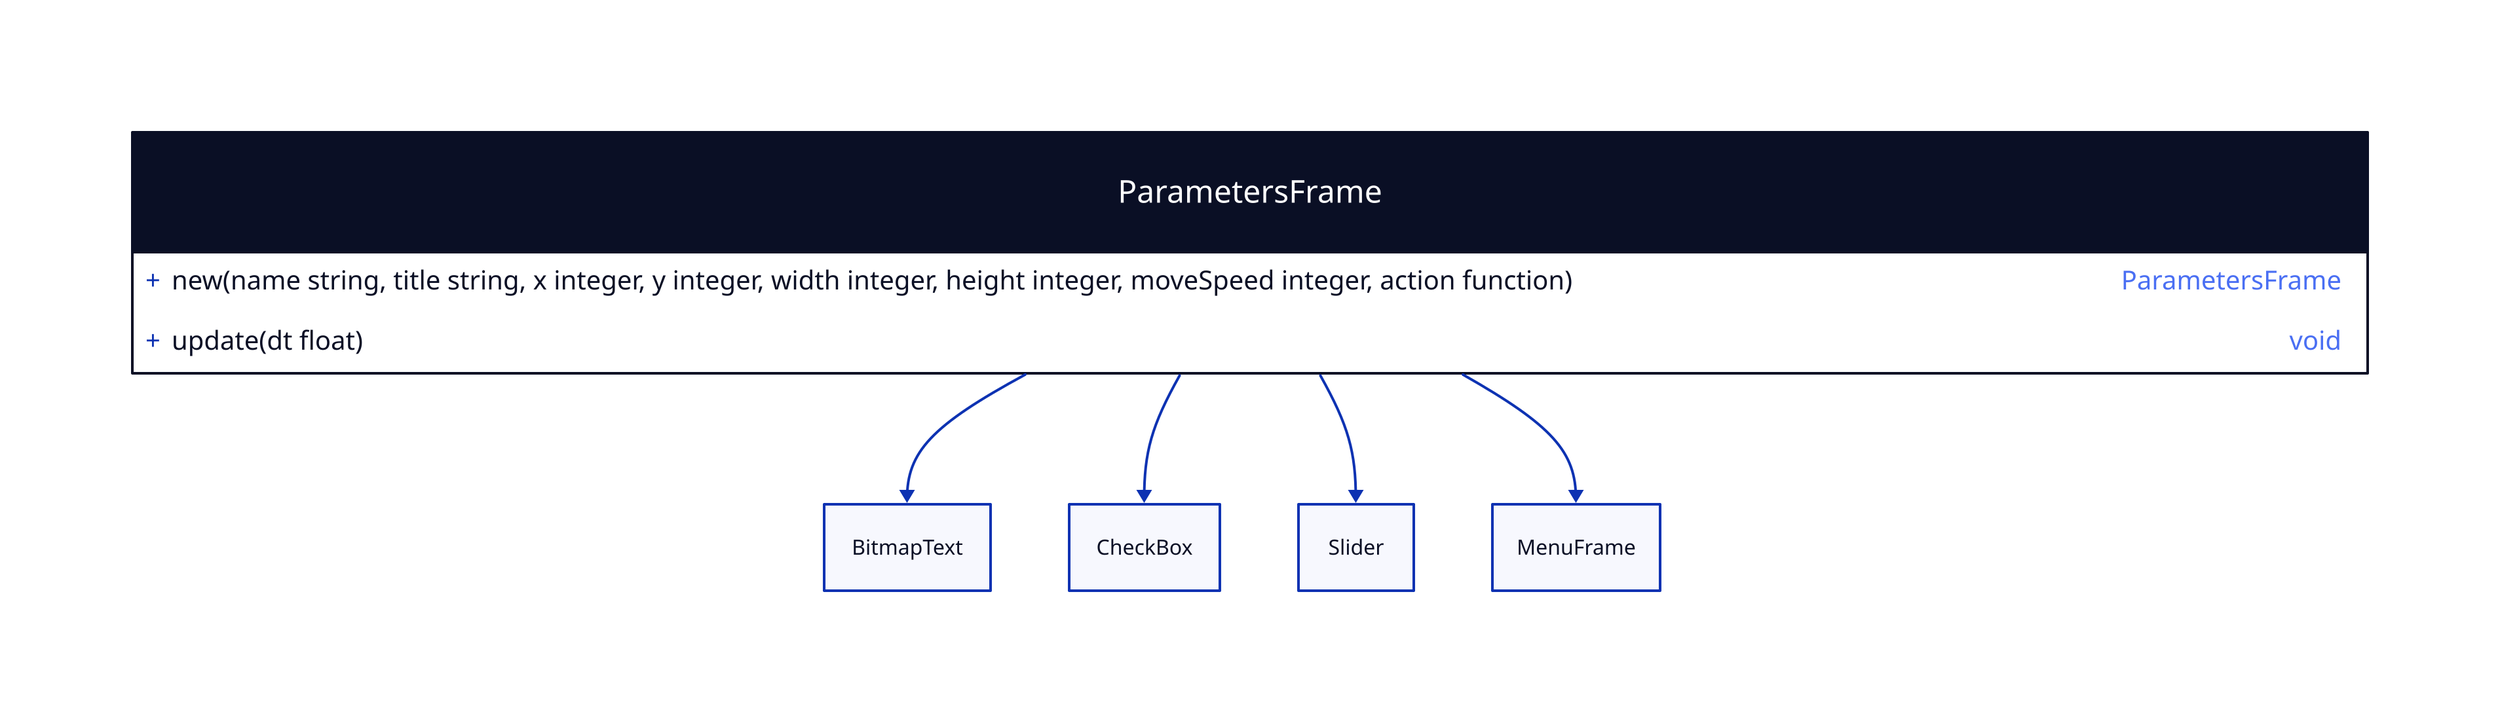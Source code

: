 ParametersFrame: {
  shape: class

  +new(name string, title string, x integer, y integer, width integer, height integer, moveSpeed integer, action function): ParametersFrame

  +update(dt float): void
}
ParametersFrame -> BitmapText
ParametersFrame -> CheckBox
ParametersFrame -> Slider
ParametersFrame -> MenuFrame
